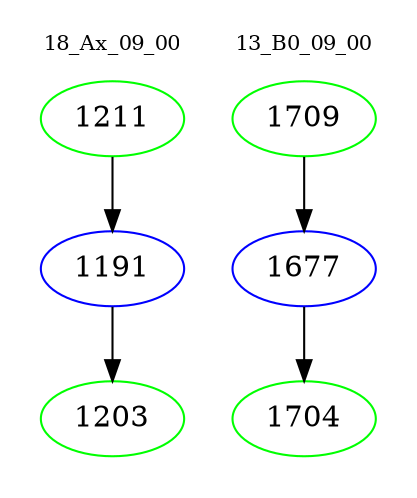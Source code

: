 digraph{
subgraph cluster_0 {
color = white
label = "18_Ax_09_00";
fontsize=10;
T0_1211 [label="1211", color="green"]
T0_1211 -> T0_1191 [color="black"]
T0_1191 [label="1191", color="blue"]
T0_1191 -> T0_1203 [color="black"]
T0_1203 [label="1203", color="green"]
}
subgraph cluster_1 {
color = white
label = "13_B0_09_00";
fontsize=10;
T1_1709 [label="1709", color="green"]
T1_1709 -> T1_1677 [color="black"]
T1_1677 [label="1677", color="blue"]
T1_1677 -> T1_1704 [color="black"]
T1_1704 [label="1704", color="green"]
}
}
